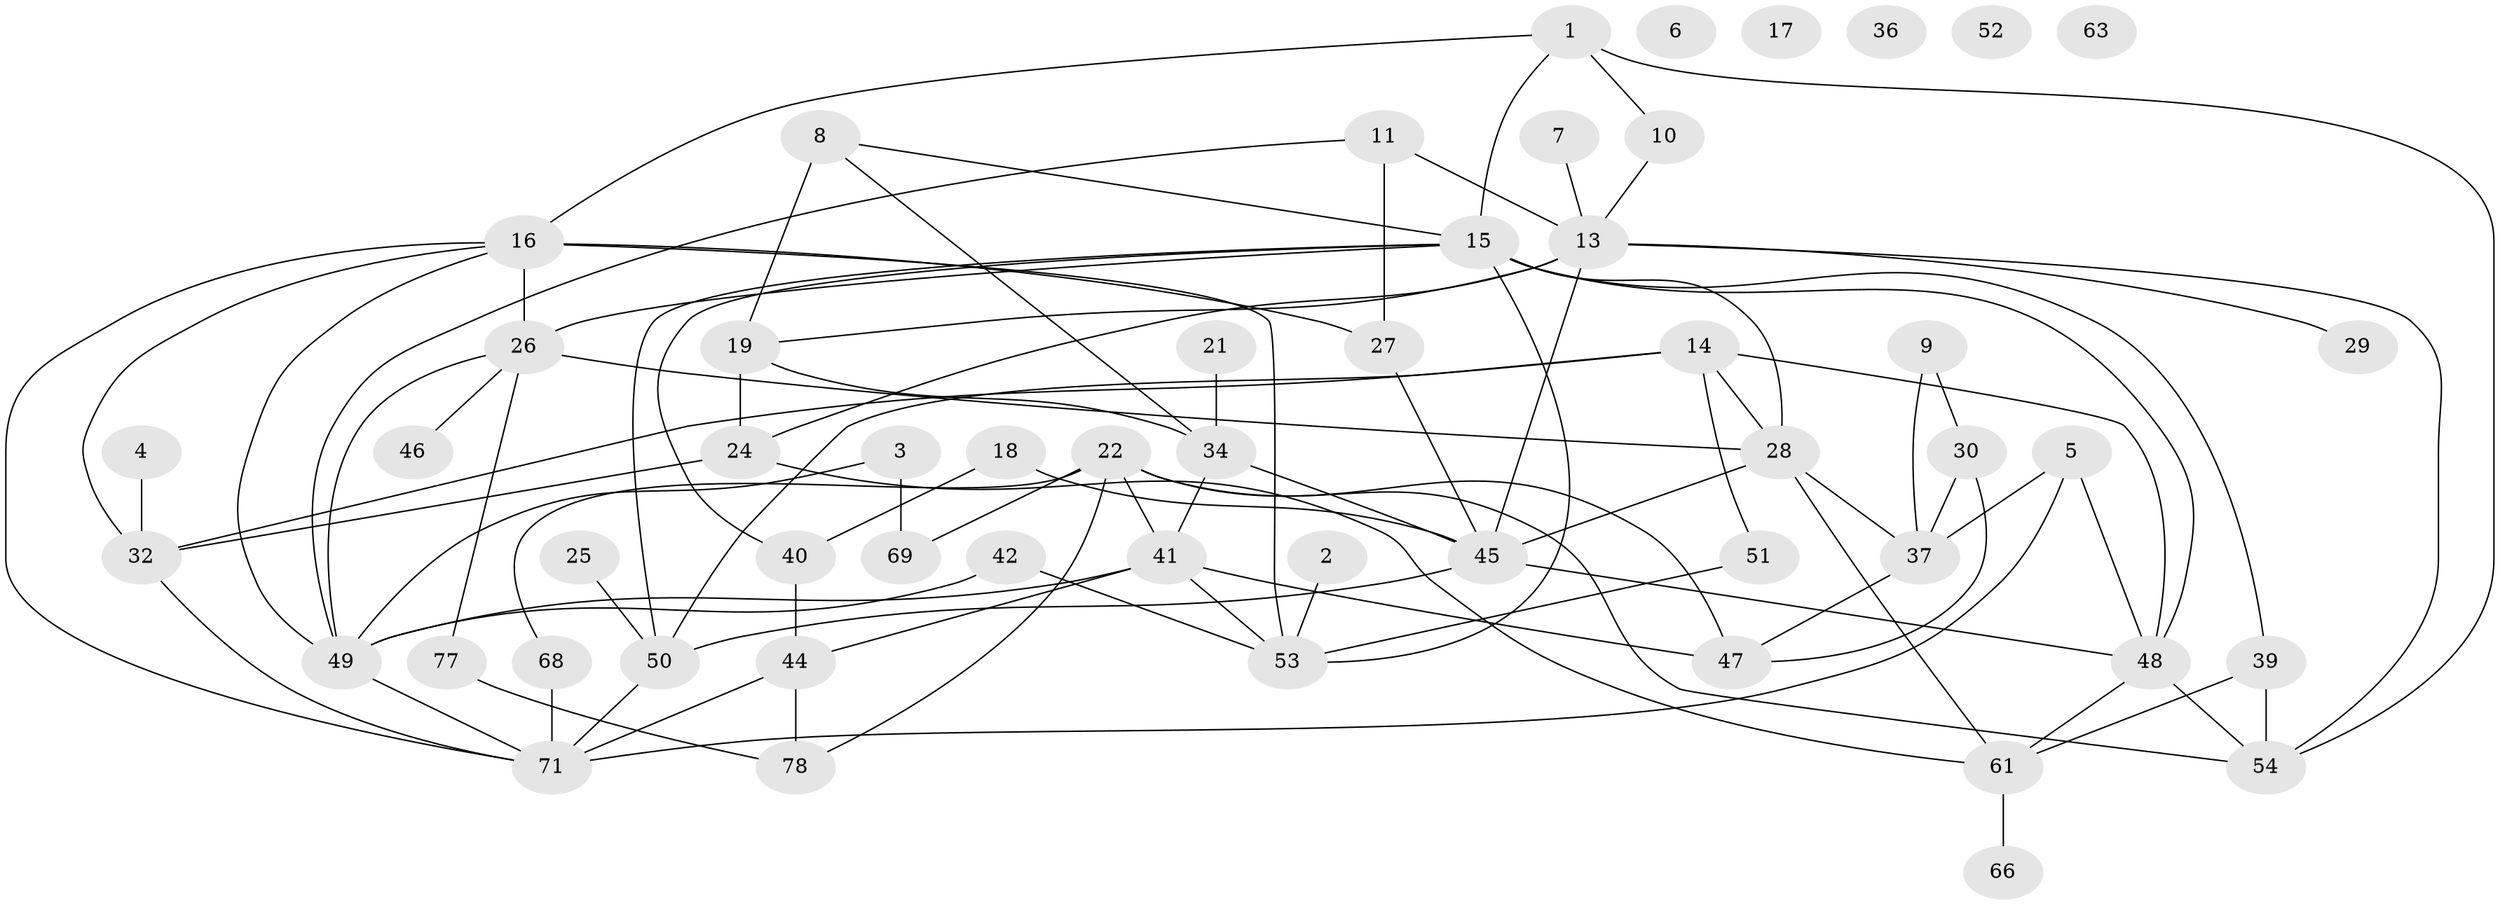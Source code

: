 // original degree distribution, {4: 0.23170731707317074, 1: 0.12195121951219512, 2: 0.23170731707317074, 3: 0.1951219512195122, 0: 0.06097560975609756, 7: 0.024390243902439025, 5: 0.0975609756097561, 6: 0.036585365853658534}
// Generated by graph-tools (version 1.1) at 2025/41/03/06/25 10:41:22]
// undirected, 54 vertices, 93 edges
graph export_dot {
graph [start="1"]
  node [color=gray90,style=filled];
  1 [super="+59"];
  2;
  3;
  4;
  5;
  6;
  7 [super="+12"];
  8 [super="+70"];
  9 [super="+20"];
  10;
  11;
  13 [super="+55"];
  14 [super="+56"];
  15 [super="+80"];
  16 [super="+73"];
  17;
  18;
  19 [super="+33"];
  21;
  22 [super="+23"];
  24 [super="+57"];
  25;
  26 [super="+35"];
  27 [super="+64"];
  28 [super="+38"];
  29;
  30 [super="+31"];
  32;
  34 [super="+74"];
  36;
  37 [super="+79"];
  39 [super="+43"];
  40;
  41 [super="+76"];
  42;
  44 [super="+58"];
  45;
  46;
  47 [super="+67"];
  48 [super="+60"];
  49 [super="+75"];
  50 [super="+81"];
  51;
  52;
  53 [super="+62"];
  54 [super="+65"];
  61 [super="+82"];
  63;
  66;
  68;
  69;
  71 [super="+72"];
  77;
  78;
  1 -- 10;
  1 -- 15;
  1 -- 54;
  1 -- 16;
  2 -- 53;
  3 -- 49;
  3 -- 69;
  4 -- 32;
  5 -- 37;
  5 -- 71;
  5 -- 48;
  7 -- 13;
  8 -- 34;
  8 -- 19;
  8 -- 15;
  9 -- 30;
  9 -- 37;
  10 -- 13;
  11 -- 13;
  11 -- 49;
  11 -- 27;
  13 -- 19;
  13 -- 24;
  13 -- 29;
  13 -- 45;
  13 -- 54;
  14 -- 48;
  14 -- 32;
  14 -- 51;
  14 -- 28;
  14 -- 50;
  15 -- 28;
  15 -- 48;
  15 -- 53;
  15 -- 40;
  15 -- 26;
  15 -- 50;
  15 -- 39;
  16 -- 27;
  16 -- 49;
  16 -- 53;
  16 -- 71;
  16 -- 32;
  16 -- 26;
  18 -- 40;
  18 -- 45;
  19 -- 24 [weight=2];
  19 -- 34;
  21 -- 34;
  22 -- 68;
  22 -- 69;
  22 -- 78;
  22 -- 47;
  22 -- 54;
  22 -- 41;
  24 -- 32;
  24 -- 61;
  25 -- 50;
  26 -- 28;
  26 -- 49;
  26 -- 77;
  26 -- 46;
  27 -- 45;
  28 -- 45;
  28 -- 61;
  28 -- 37;
  30 -- 37;
  30 -- 47;
  32 -- 71;
  34 -- 45;
  34 -- 41;
  37 -- 47;
  39 -- 54;
  39 -- 61;
  40 -- 44;
  41 -- 49;
  41 -- 44;
  41 -- 47;
  41 -- 53;
  42 -- 49;
  42 -- 53;
  44 -- 78;
  44 -- 71;
  45 -- 48;
  45 -- 50;
  48 -- 61;
  48 -- 54;
  49 -- 71;
  50 -- 71;
  51 -- 53;
  61 -- 66;
  68 -- 71;
  77 -- 78;
}
